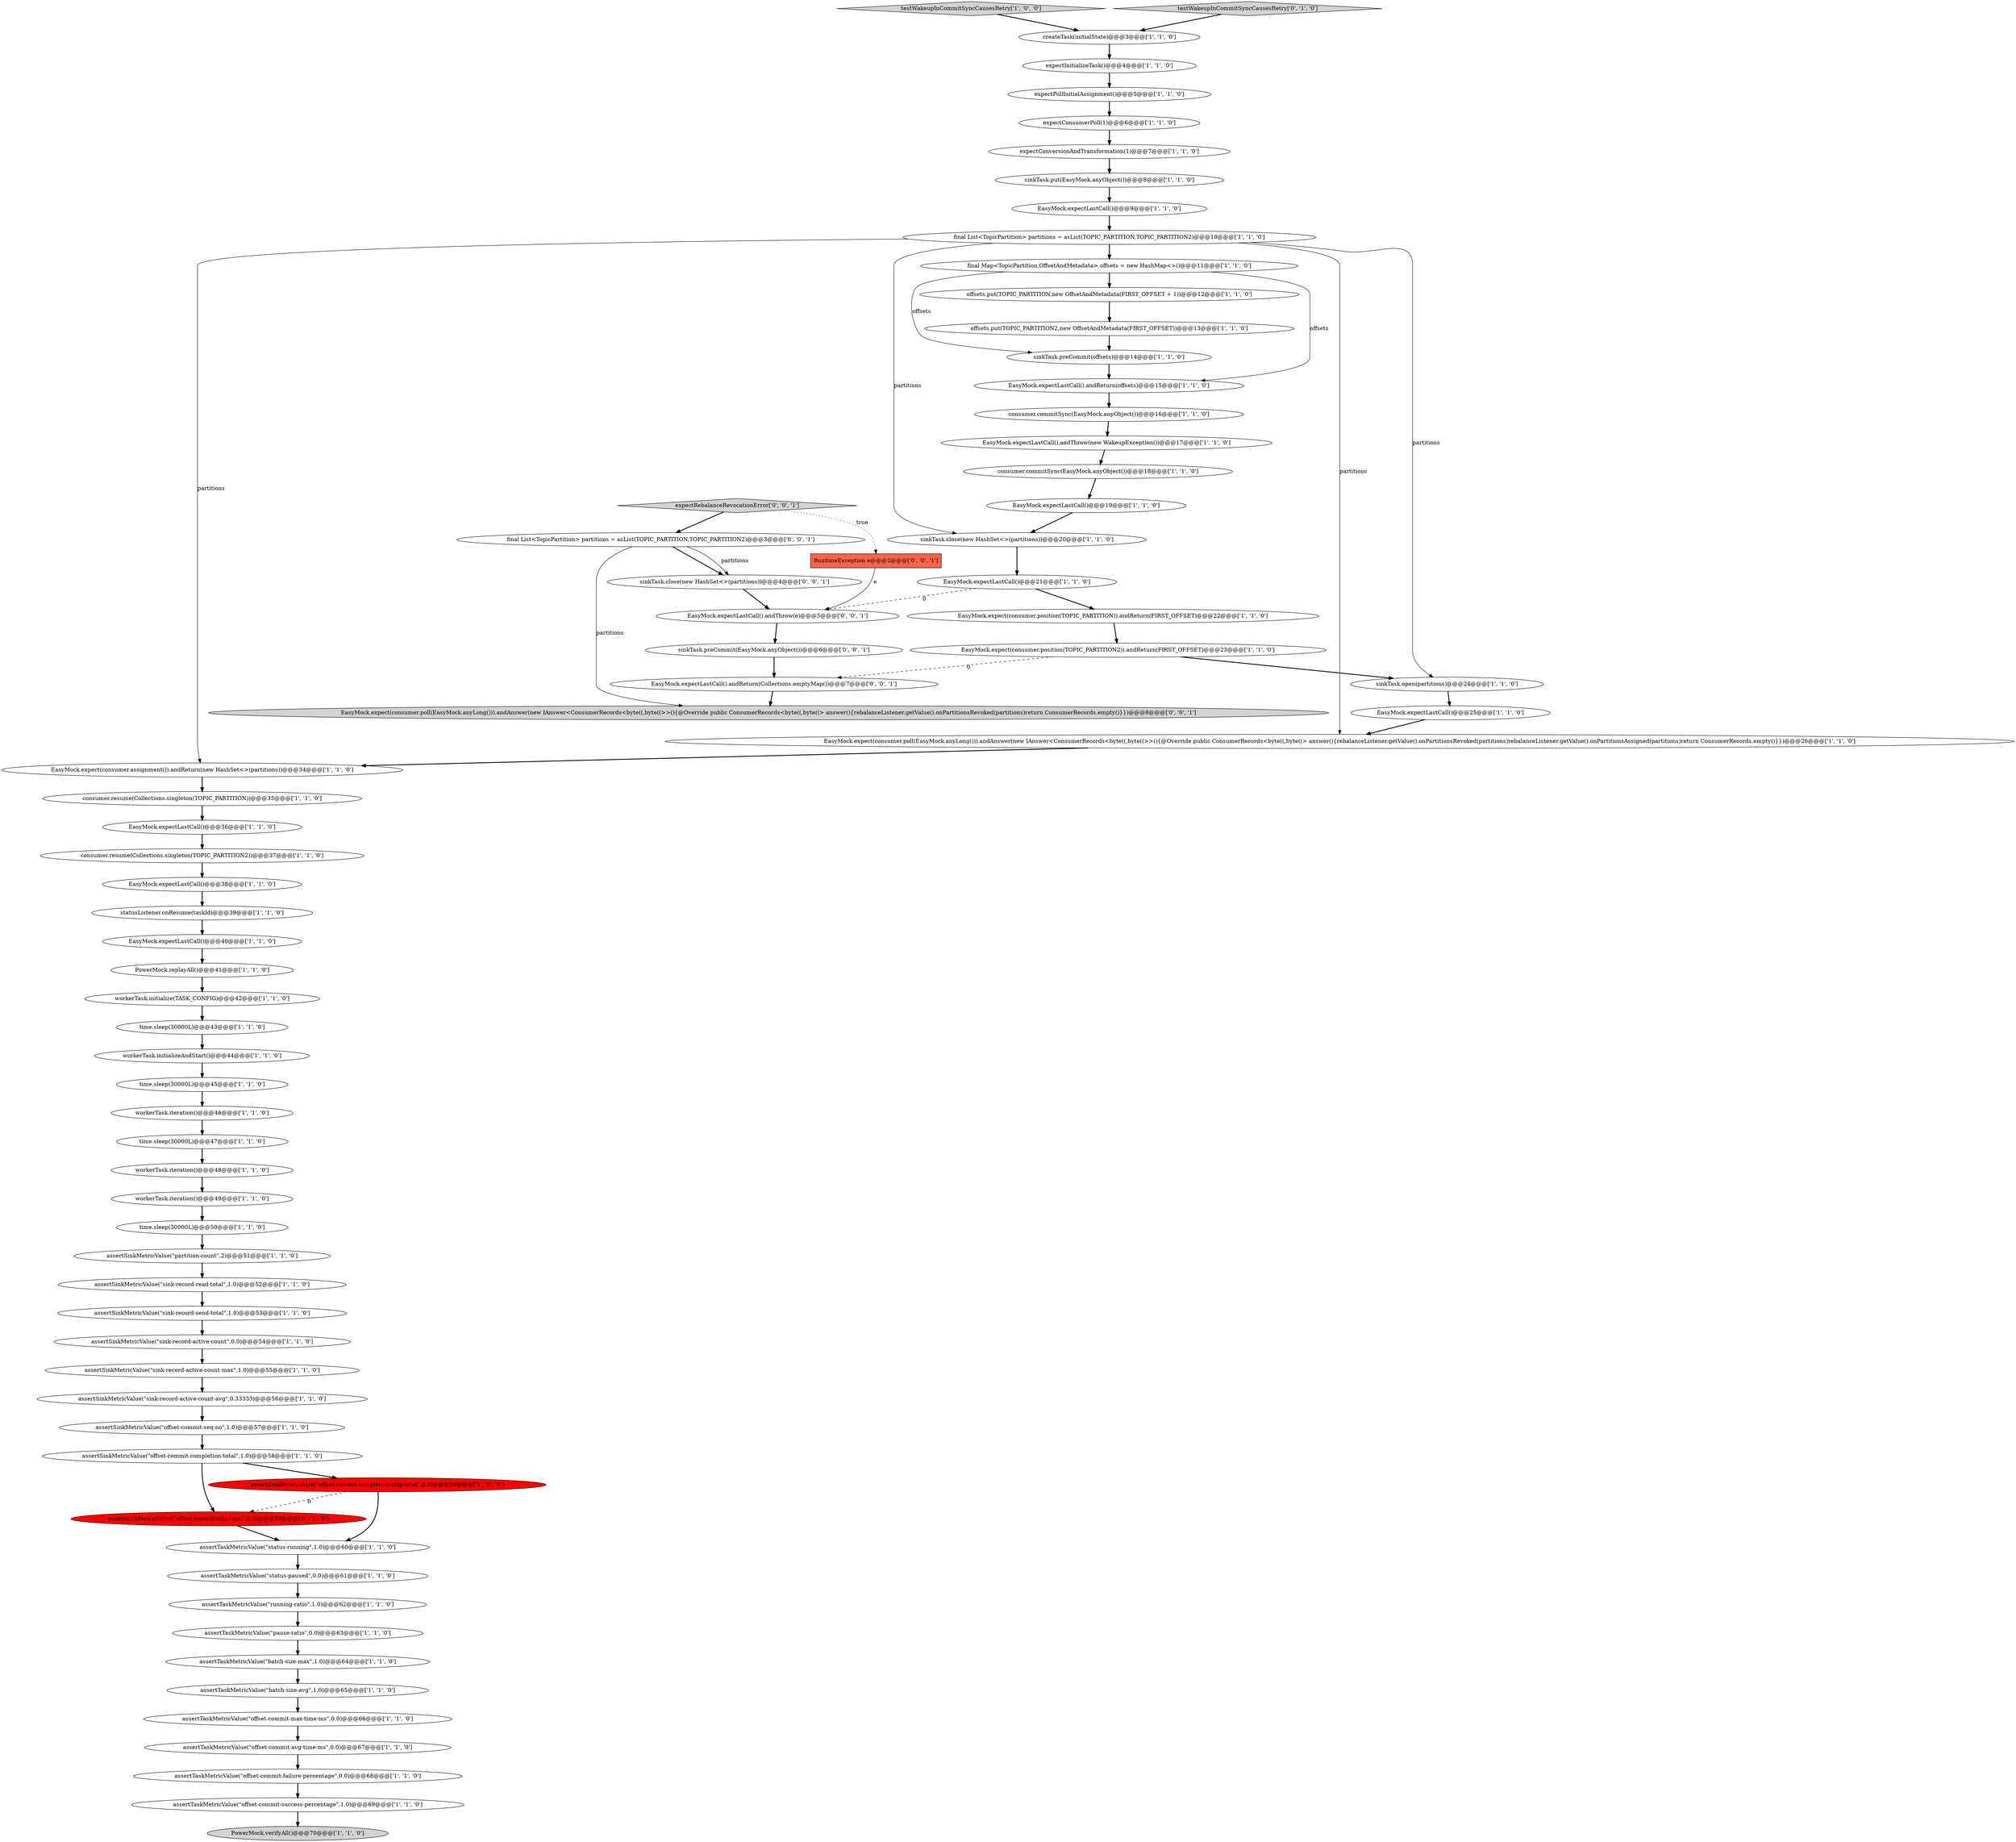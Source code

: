 digraph {
11 [style = filled, label = "sinkTask.close(new HashSet<>(partitions))@@@20@@@['1', '1', '0']", fillcolor = white, shape = ellipse image = "AAA0AAABBB1BBB"];
32 [style = filled, label = "expectPollInitialAssignment()@@@5@@@['1', '1', '0']", fillcolor = white, shape = ellipse image = "AAA0AAABBB1BBB"];
43 [style = filled, label = "assertSinkMetricValue(\"sink-record-send-total\",1.0)@@@53@@@['1', '1', '0']", fillcolor = white, shape = ellipse image = "AAA0AAABBB1BBB"];
69 [style = filled, label = "EasyMock.expectLastCall().andThrow(e)@@@5@@@['0', '0', '1']", fillcolor = white, shape = ellipse image = "AAA0AAABBB3BBB"];
9 [style = filled, label = "assertSinkMetricValue(\"sink-record-active-count-avg\",0.33333)@@@56@@@['1', '1', '0']", fillcolor = white, shape = ellipse image = "AAA0AAABBB1BBB"];
29 [style = filled, label = "assertTaskMetricValue(\"offset-commit-avg-time-ms\",0.0)@@@67@@@['1', '1', '0']", fillcolor = white, shape = ellipse image = "AAA0AAABBB1BBB"];
34 [style = filled, label = "offsets.put(TOPIC_PARTITION2,new OffsetAndMetadata(FIRST_OFFSET))@@@13@@@['1', '1', '0']", fillcolor = white, shape = ellipse image = "AAA0AAABBB1BBB"];
35 [style = filled, label = "EasyMock.expect(consumer.assignment()).andReturn(new HashSet<>(partitions))@@@34@@@['1', '1', '0']", fillcolor = white, shape = ellipse image = "AAA0AAABBB1BBB"];
50 [style = filled, label = "assertTaskMetricValue(\"status-paused\",0.0)@@@61@@@['1', '1', '0']", fillcolor = white, shape = ellipse image = "AAA0AAABBB1BBB"];
51 [style = filled, label = "time.sleep(30000L)@@@43@@@['1', '1', '0']", fillcolor = white, shape = ellipse image = "AAA0AAABBB1BBB"];
65 [style = filled, label = "sinkTask.preCommit(EasyMock.anyObject())@@@6@@@['0', '0', '1']", fillcolor = white, shape = ellipse image = "AAA0AAABBB3BBB"];
52 [style = filled, label = "workerTask.initializeAndStart()@@@44@@@['1', '1', '0']", fillcolor = white, shape = ellipse image = "AAA0AAABBB1BBB"];
13 [style = filled, label = "assertSinkMetricValue(\"offset-commit-seq-no\",1.0)@@@57@@@['1', '1', '0']", fillcolor = white, shape = ellipse image = "AAA0AAABBB1BBB"];
26 [style = filled, label = "sinkTask.open(partitions)@@@24@@@['1', '1', '0']", fillcolor = white, shape = ellipse image = "AAA0AAABBB1BBB"];
31 [style = filled, label = "EasyMock.expectLastCall().andThrow(new WakeupException())@@@17@@@['1', '1', '0']", fillcolor = white, shape = ellipse image = "AAA0AAABBB1BBB"];
14 [style = filled, label = "workerTask.iteration()@@@49@@@['1', '1', '0']", fillcolor = white, shape = ellipse image = "AAA0AAABBB1BBB"];
36 [style = filled, label = "workerTask.iteration()@@@48@@@['1', '1', '0']", fillcolor = white, shape = ellipse image = "AAA0AAABBB1BBB"];
21 [style = filled, label = "consumer.resume(Collections.singleton(TOPIC_PARTITION))@@@35@@@['1', '1', '0']", fillcolor = white, shape = ellipse image = "AAA0AAABBB1BBB"];
38 [style = filled, label = "expectConversionAndTransformation(1)@@@7@@@['1', '1', '0']", fillcolor = white, shape = ellipse image = "AAA0AAABBB1BBB"];
10 [style = filled, label = "EasyMock.expectLastCall()@@@19@@@['1', '1', '0']", fillcolor = white, shape = ellipse image = "AAA0AAABBB1BBB"];
64 [style = filled, label = "EasyMock.expectLastCall().andReturn(Collections.emptyMap())@@@7@@@['0', '0', '1']", fillcolor = white, shape = ellipse image = "AAA0AAABBB3BBB"];
12 [style = filled, label = "assertTaskMetricValue(\"offset-commit-success-percentage\",1.0)@@@69@@@['1', '1', '0']", fillcolor = white, shape = ellipse image = "AAA0AAABBB1BBB"];
16 [style = filled, label = "final List<TopicPartition> partitions = asList(TOPIC_PARTITION,TOPIC_PARTITION2)@@@10@@@['1', '1', '0']", fillcolor = white, shape = ellipse image = "AAA0AAABBB1BBB"];
54 [style = filled, label = "sinkTask.preCommit(offsets)@@@14@@@['1', '1', '0']", fillcolor = white, shape = ellipse image = "AAA0AAABBB1BBB"];
28 [style = filled, label = "expectInitializeTask()@@@4@@@['1', '1', '0']", fillcolor = white, shape = ellipse image = "AAA0AAABBB1BBB"];
46 [style = filled, label = "assertTaskMetricValue(\"offset-commit-failure-percentage\",0.0)@@@68@@@['1', '1', '0']", fillcolor = white, shape = ellipse image = "AAA0AAABBB1BBB"];
70 [style = filled, label = "final List<TopicPartition> partitions = asList(TOPIC_PARTITION,TOPIC_PARTITION2)@@@3@@@['0', '0', '1']", fillcolor = white, shape = ellipse image = "AAA0AAABBB3BBB"];
66 [style = filled, label = "sinkTask.close(new HashSet<>(partitions))@@@4@@@['0', '0', '1']", fillcolor = white, shape = ellipse image = "AAA0AAABBB3BBB"];
24 [style = filled, label = "PowerMock.replayAll()@@@41@@@['1', '1', '0']", fillcolor = white, shape = ellipse image = "AAA0AAABBB1BBB"];
40 [style = filled, label = "assertTaskMetricValue(\"offset-commit-max-time-ms\",0.0)@@@66@@@['1', '1', '0']", fillcolor = white, shape = ellipse image = "AAA0AAABBB1BBB"];
58 [style = filled, label = "EasyMock.expectLastCall().andReturn(offsets)@@@15@@@['1', '1', '0']", fillcolor = white, shape = ellipse image = "AAA0AAABBB1BBB"];
15 [style = filled, label = "consumer.commitSync(EasyMock.anyObject())@@@16@@@['1', '1', '0']", fillcolor = white, shape = ellipse image = "AAA0AAABBB1BBB"];
49 [style = filled, label = "final Map<TopicPartition,OffsetAndMetadata> offsets = new HashMap<>()@@@11@@@['1', '1', '0']", fillcolor = white, shape = ellipse image = "AAA0AAABBB1BBB"];
41 [style = filled, label = "EasyMock.expect(consumer.position(TOPIC_PARTITION)).andReturn(FIRST_OFFSET)@@@22@@@['1', '1', '0']", fillcolor = white, shape = ellipse image = "AAA0AAABBB1BBB"];
33 [style = filled, label = "time.sleep(30000L)@@@50@@@['1', '1', '0']", fillcolor = white, shape = ellipse image = "AAA0AAABBB1BBB"];
47 [style = filled, label = "testWakeupInCommitSyncCausesRetry['1', '0', '0']", fillcolor = lightgray, shape = diamond image = "AAA0AAABBB1BBB"];
6 [style = filled, label = "EasyMock.expectLastCall()@@@40@@@['1', '1', '0']", fillcolor = white, shape = ellipse image = "AAA0AAABBB1BBB"];
4 [style = filled, label = "EasyMock.expectLastCall()@@@9@@@['1', '1', '0']", fillcolor = white, shape = ellipse image = "AAA0AAABBB1BBB"];
18 [style = filled, label = "consumer.resume(Collections.singleton(TOPIC_PARTITION2))@@@37@@@['1', '1', '0']", fillcolor = white, shape = ellipse image = "AAA0AAABBB1BBB"];
20 [style = filled, label = "EasyMock.expectLastCall()@@@36@@@['1', '1', '0']", fillcolor = white, shape = ellipse image = "AAA0AAABBB1BBB"];
30 [style = filled, label = "createTask(initialState)@@@3@@@['1', '1', '0']", fillcolor = white, shape = ellipse image = "AAA0AAABBB1BBB"];
45 [style = filled, label = "assertSinkMetricValue(\"sink-record-read-total\",1.0)@@@52@@@['1', '1', '0']", fillcolor = white, shape = ellipse image = "AAA0AAABBB1BBB"];
61 [style = filled, label = "assertTaskMetricValue(\"batch-size-max\",1.0)@@@64@@@['1', '1', '0']", fillcolor = white, shape = ellipse image = "AAA0AAABBB1BBB"];
55 [style = filled, label = "sinkTask.put(EasyMock.anyObject())@@@8@@@['1', '1', '0']", fillcolor = white, shape = ellipse image = "AAA0AAABBB1BBB"];
0 [style = filled, label = "EasyMock.expect(consumer.poll(EasyMock.anyLong())).andAnswer(new IAnswer<ConsumerRecords<byte((,byte((>>(){@Override public ConsumerRecords<byte((,byte((> answer(){rebalanceListener.getValue().onPartitionsRevoked(partitions)rebalanceListener.getValue().onPartitionsAssigned(partitions)return ConsumerRecords.empty()}})@@@26@@@['1', '1', '0']", fillcolor = white, shape = ellipse image = "AAA0AAABBB1BBB"];
17 [style = filled, label = "assertTaskMetricValue(\"running-ratio\",1.0)@@@62@@@['1', '1', '0']", fillcolor = white, shape = ellipse image = "AAA0AAABBB1BBB"];
59 [style = filled, label = "assertTaskMetricValue(\"batch-size-avg\",1.0)@@@65@@@['1', '1', '0']", fillcolor = white, shape = ellipse image = "AAA0AAABBB1BBB"];
71 [style = filled, label = "EasyMock.expect(consumer.poll(EasyMock.anyLong())).andAnswer(new IAnswer<ConsumerRecords<byte((,byte((>>(){@Override public ConsumerRecords<byte((,byte((> answer(){rebalanceListener.getValue().onPartitionsRevoked(partitions)return ConsumerRecords.empty()}})@@@8@@@['0', '0', '1']", fillcolor = lightgray, shape = ellipse image = "AAA0AAABBB3BBB"];
53 [style = filled, label = "assertSinkMetricValue(\"offset-commit-completion-total\",1.0)@@@58@@@['1', '1', '0']", fillcolor = white, shape = ellipse image = "AAA0AAABBB1BBB"];
57 [style = filled, label = "EasyMock.expect(consumer.position(TOPIC_PARTITION2)).andReturn(FIRST_OFFSET)@@@23@@@['1', '1', '0']", fillcolor = white, shape = ellipse image = "AAA0AAABBB1BBB"];
37 [style = filled, label = "workerTask.initialize(TASK_CONFIG)@@@42@@@['1', '1', '0']", fillcolor = white, shape = ellipse image = "AAA0AAABBB1BBB"];
19 [style = filled, label = "EasyMock.expectLastCall()@@@25@@@['1', '1', '0']", fillcolor = white, shape = ellipse image = "AAA0AAABBB1BBB"];
23 [style = filled, label = "assertSinkMetricValue(\"sink-record-active-count\",0.0)@@@54@@@['1', '1', '0']", fillcolor = white, shape = ellipse image = "AAA0AAABBB1BBB"];
39 [style = filled, label = "offsets.put(TOPIC_PARTITION,new OffsetAndMetadata(FIRST_OFFSET + 1))@@@12@@@['1', '1', '0']", fillcolor = white, shape = ellipse image = "AAA0AAABBB1BBB"];
62 [style = filled, label = "testWakeupInCommitSyncCausesRetry['0', '1', '0']", fillcolor = lightgray, shape = diamond image = "AAA0AAABBB2BBB"];
27 [style = filled, label = "PowerMock.verifyAll()@@@70@@@['1', '1', '0']", fillcolor = lightgray, shape = ellipse image = "AAA0AAABBB1BBB"];
25 [style = filled, label = "expectConsumerPoll(1)@@@6@@@['1', '1', '0']", fillcolor = white, shape = ellipse image = "AAA0AAABBB1BBB"];
5 [style = filled, label = "time.sleep(30000L)@@@45@@@['1', '1', '0']", fillcolor = white, shape = ellipse image = "AAA0AAABBB1BBB"];
42 [style = filled, label = "consumer.commitSync(EasyMock.anyObject())@@@18@@@['1', '1', '0']", fillcolor = white, shape = ellipse image = "AAA0AAABBB1BBB"];
48 [style = filled, label = "workerTask.iteration()@@@46@@@['1', '1', '0']", fillcolor = white, shape = ellipse image = "AAA0AAABBB1BBB"];
7 [style = filled, label = "assertSinkMetricValue(\"partition-count\",2)@@@51@@@['1', '1', '0']", fillcolor = white, shape = ellipse image = "AAA0AAABBB1BBB"];
44 [style = filled, label = "assertTaskMetricValue(\"status-running\",1.0)@@@60@@@['1', '1', '0']", fillcolor = white, shape = ellipse image = "AAA0AAABBB1BBB"];
3 [style = filled, label = "EasyMock.expectLastCall()@@@21@@@['1', '1', '0']", fillcolor = white, shape = ellipse image = "AAA0AAABBB1BBB"];
2 [style = filled, label = "EasyMock.expectLastCall()@@@38@@@['1', '1', '0']", fillcolor = white, shape = ellipse image = "AAA0AAABBB1BBB"];
60 [style = filled, label = "assertSinkMetricValue(\"sink-record-active-count-max\",1.0)@@@55@@@['1', '1', '0']", fillcolor = white, shape = ellipse image = "AAA0AAABBB1BBB"];
56 [style = filled, label = "statusListener.onResume(taskId)@@@39@@@['1', '1', '0']", fillcolor = white, shape = ellipse image = "AAA0AAABBB1BBB"];
1 [style = filled, label = "assertTaskMetricValue(\"pause-ratio\",0.0)@@@63@@@['1', '1', '0']", fillcolor = white, shape = ellipse image = "AAA0AAABBB1BBB"];
68 [style = filled, label = "RuntimeException e@@@2@@@['0', '0', '1']", fillcolor = tomato, shape = box image = "AAA0AAABBB3BBB"];
63 [style = filled, label = "assertSinkMetricValue(\"offset-commit-skip-total\",0.0)@@@59@@@['0', '1', '0']", fillcolor = red, shape = ellipse image = "AAA1AAABBB2BBB"];
8 [style = filled, label = "assertSinkMetricValue(\"offset-commit-completion-skip-total\",0.0)@@@59@@@['1', '0', '0']", fillcolor = red, shape = ellipse image = "AAA1AAABBB1BBB"];
22 [style = filled, label = "time.sleep(30000L)@@@47@@@['1', '1', '0']", fillcolor = white, shape = ellipse image = "AAA0AAABBB1BBB"];
67 [style = filled, label = "expectRebalanceRevocationError['0', '0', '1']", fillcolor = lightgray, shape = diamond image = "AAA0AAABBB3BBB"];
33->7 [style = bold, label=""];
69->65 [style = bold, label=""];
63->44 [style = bold, label=""];
3->69 [style = dashed, label="0"];
56->6 [style = bold, label=""];
60->9 [style = bold, label=""];
70->71 [style = solid, label="partitions"];
70->66 [style = bold, label=""];
64->71 [style = bold, label=""];
16->11 [style = solid, label="partitions"];
17->1 [style = bold, label=""];
46->12 [style = bold, label=""];
13->53 [style = bold, label=""];
49->54 [style = solid, label="offsets"];
37->51 [style = bold, label=""];
39->34 [style = bold, label=""];
62->30 [style = bold, label=""];
65->64 [style = bold, label=""];
50->17 [style = bold, label=""];
57->26 [style = bold, label=""];
1->61 [style = bold, label=""];
59->40 [style = bold, label=""];
53->63 [style = bold, label=""];
67->70 [style = bold, label=""];
70->66 [style = solid, label="partitions"];
34->54 [style = bold, label=""];
44->50 [style = bold, label=""];
6->24 [style = bold, label=""];
48->22 [style = bold, label=""];
51->52 [style = bold, label=""];
18->2 [style = bold, label=""];
26->19 [style = bold, label=""];
8->44 [style = bold, label=""];
36->14 [style = bold, label=""];
61->59 [style = bold, label=""];
41->57 [style = bold, label=""];
43->23 [style = bold, label=""];
35->21 [style = bold, label=""];
14->33 [style = bold, label=""];
54->58 [style = bold, label=""];
19->0 [style = bold, label=""];
28->32 [style = bold, label=""];
47->30 [style = bold, label=""];
7->45 [style = bold, label=""];
23->60 [style = bold, label=""];
66->69 [style = bold, label=""];
20->18 [style = bold, label=""];
31->42 [style = bold, label=""];
16->35 [style = solid, label="partitions"];
52->5 [style = bold, label=""];
30->28 [style = bold, label=""];
49->39 [style = bold, label=""];
21->20 [style = bold, label=""];
55->4 [style = bold, label=""];
45->43 [style = bold, label=""];
68->69 [style = solid, label="e"];
8->63 [style = dashed, label="0"];
16->49 [style = bold, label=""];
15->31 [style = bold, label=""];
11->3 [style = bold, label=""];
67->68 [style = dotted, label="true"];
49->58 [style = solid, label="offsets"];
3->41 [style = bold, label=""];
42->10 [style = bold, label=""];
22->36 [style = bold, label=""];
29->46 [style = bold, label=""];
32->25 [style = bold, label=""];
24->37 [style = bold, label=""];
5->48 [style = bold, label=""];
0->35 [style = bold, label=""];
53->8 [style = bold, label=""];
16->26 [style = solid, label="partitions"];
25->38 [style = bold, label=""];
2->56 [style = bold, label=""];
58->15 [style = bold, label=""];
57->64 [style = dashed, label="0"];
12->27 [style = bold, label=""];
16->0 [style = solid, label="partitions"];
4->16 [style = bold, label=""];
38->55 [style = bold, label=""];
40->29 [style = bold, label=""];
9->13 [style = bold, label=""];
10->11 [style = bold, label=""];
}
